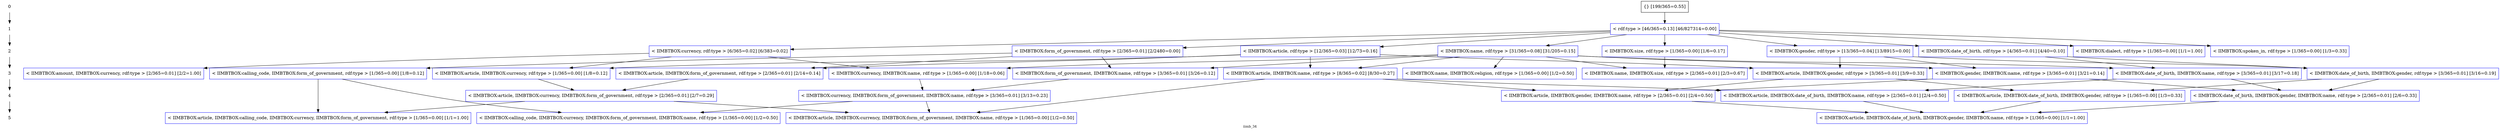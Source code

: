digraph iimb_34 {
  {
    rank=same;
    node_r0 [label="0", shape="plaintext"];
    node_n97d170e1550eee4afc0af065b78cda302a97674c [color="black", label="{} [199/365=0.55]", shape="rectangle", style="solid"];
  }
  {
    rank=same;
    node_r1 [label="1", shape="plaintext"];
    node_n3c197cb1f6842dc41aa48dc8b9032284bcf39a27 [color="blue", label="< rdf:type > [46/365=0.13] [46/827314=0.00]", shape="rectangle", style="solid"];
  }
  {
    rank=same;
    node_r2 [label="2", shape="plaintext"];
    node_nc2c6a832113450f98f454fe5aca8e1352d2f13d7 [color="blue", label="< IIMBTBOX:article, rdf:type > [12/365=0.03] [12/73=0.16]", shape="rectangle", style="solid"];
    node_n76925b9967b455dafe672dbc3e6378f92b41ff12 [color="blue", label="< IIMBTBOX:currency, rdf:type > [6/365=0.02] [6/383=0.02]", shape="rectangle", style="solid"];
    node_ncced4fd2310948c307f4c5ae44e6ac2b6e259bad [color="blue", label="< IIMBTBOX:date_of_birth, rdf:type > [4/365=0.01] [4/40=0.10]", shape="rectangle", style="solid"];
    node_nac14d0f446ebf05f8285b71b6a5e3a3a41bf70d9 [color="blue", label="< IIMBTBOX:dialect, rdf:type > [1/365=0.00] [1/1=1.00]", shape="rectangle", style="solid"];
    node_n15f21d2766a7b3efdc77592d15d0c984b26f857a [color="blue", label="< IIMBTBOX:form_of_government, rdf:type > [2/365=0.01] [2/2480=0.00]", shape="rectangle", style="solid"];
    node_n66d8b5a077431b2b6237dedbf7cdb3a75d7b2f4c [color="blue", label="< IIMBTBOX:gender, rdf:type > [13/365=0.04] [13/8915=0.00]", shape="rectangle", style="solid"];
    node_n80bb4dd36e016f9285a39311cf8a75356e62accd [color="blue", label="< IIMBTBOX:name, rdf:type > [31/365=0.08] [31/205=0.15]", shape="rectangle", style="solid"];
    node_nfa251487da74df95ee20250ecaf6d9f4f9cc0e81 [color="blue", label="< IIMBTBOX:size, rdf:type > [1/365=0.00] [1/6=0.17]", shape="rectangle", style="solid"];
    node_nd31f85a96ae626525719c53d5d2ba6caca661d18 [color="blue", label="< IIMBTBOX:spoken_in, rdf:type > [1/365=0.00] [1/3=0.33]", shape="rectangle", style="solid"];
  }
  {
    rank=same;
    node_r3 [label="3", shape="plaintext"];
    node_n5771e5bfcf9fc075809e075912c0df4754cf5039 [color="blue", label="< IIMBTBOX:amount, IIMBTBOX:currency, rdf:type > [2/365=0.01] [2/2=1.00]", shape="rectangle", style="solid"];
    node_n11c1dd5e9a6d8206b0814410cc7ded00223933cc [color="blue", label="< IIMBTBOX:article, IIMBTBOX:currency, rdf:type > [1/365=0.00] [1/8=0.12]", shape="rectangle", style="solid"];
    node_n58d4556bf2e115803f15f42168df2698e170f40e [color="blue", label="< IIMBTBOX:article, IIMBTBOX:form_of_government, rdf:type > [2/365=0.01] [2/14=0.14]", shape="rectangle", style="solid"];
    node_n0cd72f9b4147a2bfd913d455a877964a980f909f [color="blue", label="< IIMBTBOX:article, IIMBTBOX:gender, rdf:type > [3/365=0.01] [3/9=0.33]", shape="rectangle", style="solid"];
    node_n2a6578f22a81833da3ebf8c90430904bb81f93e0 [color="blue", label="< IIMBTBOX:article, IIMBTBOX:name, rdf:type > [8/365=0.02] [8/30=0.27]", shape="rectangle", style="solid"];
    node_na903977e06dfc4f15e87cd50fe206427a11b478e [color="blue", label="< IIMBTBOX:calling_code, IIMBTBOX:form_of_government, rdf:type > [1/365=0.00] [1/8=0.12]", shape="rectangle", style="solid"];
    node_ne011c73957338b5603cffa07ac0490c3b5cb3ac5 [color="blue", label="< IIMBTBOX:currency, IIMBTBOX:name, rdf:type > [1/365=0.00] [1/18=0.06]", shape="rectangle", style="solid"];
    node_n9d37a1753a5f3c0d1b0fcff0f4774db88b5f8124 [color="blue", label="< IIMBTBOX:date_of_birth, IIMBTBOX:gender, rdf:type > [3/365=0.01] [3/16=0.19]", shape="rectangle", style="solid"];
    node_n6d997bf3f65f6b45c1669f7b901ff9408ded48b4 [color="blue", label="< IIMBTBOX:date_of_birth, IIMBTBOX:name, rdf:type > [3/365=0.01] [3/17=0.18]", shape="rectangle", style="solid"];
    node_nbb55f02aee32bdf6f24e750b78acc7b8f71f48d7 [color="blue", label="< IIMBTBOX:form_of_government, IIMBTBOX:name, rdf:type > [3/365=0.01] [3/26=0.12]", shape="rectangle", style="solid"];
    node_nb6bb00779966ea30ad14fb580c15644aa366a1f9 [color="blue", label="< IIMBTBOX:gender, IIMBTBOX:name, rdf:type > [3/365=0.01] [3/21=0.14]", shape="rectangle", style="solid"];
    node_nfbcdb6bcb4d30e70250720efde16269f004d4e01 [color="blue", label="< IIMBTBOX:name, IIMBTBOX:religion, rdf:type > [1/365=0.00] [1/2=0.50]", shape="rectangle", style="solid"];
    node_n1452a67eae7ddfffd3e23b5b39fc0d4307216ba3 [color="blue", label="< IIMBTBOX:name, IIMBTBOX:size, rdf:type > [2/365=0.01] [2/3=0.67]", shape="rectangle", style="solid"];
  }
  {
    rank=same;
    node_r4 [label="4", shape="plaintext"];
    node_n38cefea00a6e88e1410357cf17b37e0ce5a498bf [color="blue", label="< IIMBTBOX:article, IIMBTBOX:currency, IIMBTBOX:form_of_government, rdf:type > [2/365=0.01] [2/7=0.29]", shape="rectangle", style="solid"];
    node_neb9eb3948f9ce4a31e81bab1676569084a0eca29 [color="blue", label="< IIMBTBOX:article, IIMBTBOX:date_of_birth, IIMBTBOX:gender, rdf:type > [1/365=0.00] [1/3=0.33]", shape="rectangle", style="solid"];
    node_nadc7eafa264e3ebf81f92c542438d80e0cba187c [color="blue", label="< IIMBTBOX:article, IIMBTBOX:date_of_birth, IIMBTBOX:name, rdf:type > [2/365=0.01] [2/4=0.50]", shape="rectangle", style="solid"];
    node_n1a30bbfa3129970d10066080b4b1cd7a03cc28f5 [color="blue", label="< IIMBTBOX:article, IIMBTBOX:gender, IIMBTBOX:name, rdf:type > [2/365=0.01] [2/4=0.50]", shape="rectangle", style="solid"];
    node_n28f8faafcd7cb766a92477453758733bea20a2a7 [color="blue", label="< IIMBTBOX:currency, IIMBTBOX:form_of_government, IIMBTBOX:name, rdf:type > [3/365=0.01] [3/13=0.23]", shape="rectangle", style="solid"];
    node_n9a01af8b9f9e680022fb7cacc76d2740a3dbec58 [color="blue", label="< IIMBTBOX:date_of_birth, IIMBTBOX:gender, IIMBTBOX:name, rdf:type > [2/365=0.01] [2/6=0.33]", shape="rectangle", style="solid"];
  }
  {
    rank=same;
    node_r5 [label="5", shape="plaintext"];
    node_n76f7e768067a0001fd291f9370b799ec2a3d5115 [color="blue", label="< IIMBTBOX:article, IIMBTBOX:calling_code, IIMBTBOX:currency, IIMBTBOX:form_of_government, rdf:type > [1/365=0.00] [1/1=1.00]", shape="rectangle", style="solid"];
    node_n1e4e97b0d9eedbaa39b4f90169f9f247571c93b1 [color="blue", label="< IIMBTBOX:article, IIMBTBOX:currency, IIMBTBOX:form_of_government, IIMBTBOX:name, rdf:type > [1/365=0.00] [1/2=0.50]", shape="rectangle", style="solid"];
    node_n00be97bb3a8e74370a31433e7c14c0939bce38e3 [color="blue", label="< IIMBTBOX:article, IIMBTBOX:date_of_birth, IIMBTBOX:gender, IIMBTBOX:name, rdf:type > [1/365=0.00] [1/1=1.00]", shape="rectangle", style="solid"];
    node_ndedc3ef47c7c1497462c6c3cae1dc008e5fd948a [color="blue", label="< IIMBTBOX:calling_code, IIMBTBOX:currency, IIMBTBOX:form_of_government, IIMBTBOX:name, rdf:type > [1/365=0.00] [1/2=0.50]", shape="rectangle", style="solid"];
  }


  node_r0 -> node_r1 ;
  node_r1 -> node_r2 ;
  node_r2 -> node_r3 ;
  node_r3 -> node_r4 ;
  node_r4 -> node_r5 ;

  node_n76925b9967b455dafe672dbc3e6378f92b41ff12 -> node_n5771e5bfcf9fc075809e075912c0df4754cf5039 [color="black", style="solid"];
  node_n38cefea00a6e88e1410357cf17b37e0ce5a498bf -> node_n76f7e768067a0001fd291f9370b799ec2a3d5115 [color="black", style="solid"];
  node_na903977e06dfc4f15e87cd50fe206427a11b478e -> node_n76f7e768067a0001fd291f9370b799ec2a3d5115 [color="black", style="solid"];
  node_n38cefea00a6e88e1410357cf17b37e0ce5a498bf -> node_n1e4e97b0d9eedbaa39b4f90169f9f247571c93b1 [color="black", style="solid"];
  node_n2a6578f22a81833da3ebf8c90430904bb81f93e0 -> node_n1e4e97b0d9eedbaa39b4f90169f9f247571c93b1 [color="black", style="solid"];
  node_n28f8faafcd7cb766a92477453758733bea20a2a7 -> node_n1e4e97b0d9eedbaa39b4f90169f9f247571c93b1 [color="black", style="solid"];
  node_n11c1dd5e9a6d8206b0814410cc7ded00223933cc -> node_n38cefea00a6e88e1410357cf17b37e0ce5a498bf [color="black", style="solid"];
  node_n58d4556bf2e115803f15f42168df2698e170f40e -> node_n38cefea00a6e88e1410357cf17b37e0ce5a498bf [color="black", style="solid"];
  node_nc2c6a832113450f98f454fe5aca8e1352d2f13d7 -> node_n11c1dd5e9a6d8206b0814410cc7ded00223933cc [color="black", style="solid"];
  node_n76925b9967b455dafe672dbc3e6378f92b41ff12 -> node_n11c1dd5e9a6d8206b0814410cc7ded00223933cc [color="black", style="solid"];
  node_neb9eb3948f9ce4a31e81bab1676569084a0eca29 -> node_n00be97bb3a8e74370a31433e7c14c0939bce38e3 [color="black", style="solid"];
  node_nadc7eafa264e3ebf81f92c542438d80e0cba187c -> node_n00be97bb3a8e74370a31433e7c14c0939bce38e3 [color="black", style="solid"];
  node_n1a30bbfa3129970d10066080b4b1cd7a03cc28f5 -> node_n00be97bb3a8e74370a31433e7c14c0939bce38e3 [color="black", style="solid"];
  node_n9a01af8b9f9e680022fb7cacc76d2740a3dbec58 -> node_n00be97bb3a8e74370a31433e7c14c0939bce38e3 [color="black", style="solid"];
  node_n0cd72f9b4147a2bfd913d455a877964a980f909f -> node_neb9eb3948f9ce4a31e81bab1676569084a0eca29 [color="black", style="solid"];
  node_n9d37a1753a5f3c0d1b0fcff0f4774db88b5f8124 -> node_neb9eb3948f9ce4a31e81bab1676569084a0eca29 [color="black", style="solid"];
  node_n2a6578f22a81833da3ebf8c90430904bb81f93e0 -> node_nadc7eafa264e3ebf81f92c542438d80e0cba187c [color="black", style="solid"];
  node_n6d997bf3f65f6b45c1669f7b901ff9408ded48b4 -> node_nadc7eafa264e3ebf81f92c542438d80e0cba187c [color="black", style="solid"];
  node_nc2c6a832113450f98f454fe5aca8e1352d2f13d7 -> node_n58d4556bf2e115803f15f42168df2698e170f40e [color="black", style="solid"];
  node_n15f21d2766a7b3efdc77592d15d0c984b26f857a -> node_n58d4556bf2e115803f15f42168df2698e170f40e [color="black", style="solid"];
  node_n0cd72f9b4147a2bfd913d455a877964a980f909f -> node_n1a30bbfa3129970d10066080b4b1cd7a03cc28f5 [color="black", style="solid"];
  node_n2a6578f22a81833da3ebf8c90430904bb81f93e0 -> node_n1a30bbfa3129970d10066080b4b1cd7a03cc28f5 [color="black", style="solid"];
  node_nb6bb00779966ea30ad14fb580c15644aa366a1f9 -> node_n1a30bbfa3129970d10066080b4b1cd7a03cc28f5 [color="black", style="solid"];
  node_nc2c6a832113450f98f454fe5aca8e1352d2f13d7 -> node_n0cd72f9b4147a2bfd913d455a877964a980f909f [color="black", style="solid"];
  node_n66d8b5a077431b2b6237dedbf7cdb3a75d7b2f4c -> node_n0cd72f9b4147a2bfd913d455a877964a980f909f [color="black", style="solid"];
  node_nc2c6a832113450f98f454fe5aca8e1352d2f13d7 -> node_n2a6578f22a81833da3ebf8c90430904bb81f93e0 [color="black", style="solid"];
  node_n80bb4dd36e016f9285a39311cf8a75356e62accd -> node_n2a6578f22a81833da3ebf8c90430904bb81f93e0 [color="black", style="solid"];
  node_n3c197cb1f6842dc41aa48dc8b9032284bcf39a27 -> node_nc2c6a832113450f98f454fe5aca8e1352d2f13d7 [color="black", style="solid"];
  node_na903977e06dfc4f15e87cd50fe206427a11b478e -> node_ndedc3ef47c7c1497462c6c3cae1dc008e5fd948a [color="black", style="solid"];
  node_n28f8faafcd7cb766a92477453758733bea20a2a7 -> node_ndedc3ef47c7c1497462c6c3cae1dc008e5fd948a [color="black", style="solid"];
  node_n15f21d2766a7b3efdc77592d15d0c984b26f857a -> node_na903977e06dfc4f15e87cd50fe206427a11b478e [color="black", style="solid"];
  node_ne011c73957338b5603cffa07ac0490c3b5cb3ac5 -> node_n28f8faafcd7cb766a92477453758733bea20a2a7 [color="black", style="solid"];
  node_nbb55f02aee32bdf6f24e750b78acc7b8f71f48d7 -> node_n28f8faafcd7cb766a92477453758733bea20a2a7 [color="black", style="solid"];
  node_n76925b9967b455dafe672dbc3e6378f92b41ff12 -> node_ne011c73957338b5603cffa07ac0490c3b5cb3ac5 [color="black", style="solid"];
  node_n80bb4dd36e016f9285a39311cf8a75356e62accd -> node_ne011c73957338b5603cffa07ac0490c3b5cb3ac5 [color="black", style="solid"];
  node_n3c197cb1f6842dc41aa48dc8b9032284bcf39a27 -> node_n76925b9967b455dafe672dbc3e6378f92b41ff12 [color="black", style="solid"];
  node_n9d37a1753a5f3c0d1b0fcff0f4774db88b5f8124 -> node_n9a01af8b9f9e680022fb7cacc76d2740a3dbec58 [color="black", style="solid"];
  node_n6d997bf3f65f6b45c1669f7b901ff9408ded48b4 -> node_n9a01af8b9f9e680022fb7cacc76d2740a3dbec58 [color="black", style="solid"];
  node_nb6bb00779966ea30ad14fb580c15644aa366a1f9 -> node_n9a01af8b9f9e680022fb7cacc76d2740a3dbec58 [color="black", style="solid"];
  node_ncced4fd2310948c307f4c5ae44e6ac2b6e259bad -> node_n9d37a1753a5f3c0d1b0fcff0f4774db88b5f8124 [color="black", style="solid"];
  node_n66d8b5a077431b2b6237dedbf7cdb3a75d7b2f4c -> node_n9d37a1753a5f3c0d1b0fcff0f4774db88b5f8124 [color="black", style="solid"];
  node_ncced4fd2310948c307f4c5ae44e6ac2b6e259bad -> node_n6d997bf3f65f6b45c1669f7b901ff9408ded48b4 [color="black", style="solid"];
  node_n80bb4dd36e016f9285a39311cf8a75356e62accd -> node_n6d997bf3f65f6b45c1669f7b901ff9408ded48b4 [color="black", style="solid"];
  node_n3c197cb1f6842dc41aa48dc8b9032284bcf39a27 -> node_ncced4fd2310948c307f4c5ae44e6ac2b6e259bad [color="black", style="solid"];
  node_n3c197cb1f6842dc41aa48dc8b9032284bcf39a27 -> node_nac14d0f446ebf05f8285b71b6a5e3a3a41bf70d9 [color="black", style="solid"];
  node_n15f21d2766a7b3efdc77592d15d0c984b26f857a -> node_nbb55f02aee32bdf6f24e750b78acc7b8f71f48d7 [color="black", style="solid"];
  node_n80bb4dd36e016f9285a39311cf8a75356e62accd -> node_nbb55f02aee32bdf6f24e750b78acc7b8f71f48d7 [color="black", style="solid"];
  node_n3c197cb1f6842dc41aa48dc8b9032284bcf39a27 -> node_n15f21d2766a7b3efdc77592d15d0c984b26f857a [color="black", style="solid"];
  node_n66d8b5a077431b2b6237dedbf7cdb3a75d7b2f4c -> node_nb6bb00779966ea30ad14fb580c15644aa366a1f9 [color="black", style="solid"];
  node_n80bb4dd36e016f9285a39311cf8a75356e62accd -> node_nb6bb00779966ea30ad14fb580c15644aa366a1f9 [color="black", style="solid"];
  node_n3c197cb1f6842dc41aa48dc8b9032284bcf39a27 -> node_n66d8b5a077431b2b6237dedbf7cdb3a75d7b2f4c [color="black", style="solid"];
  node_n80bb4dd36e016f9285a39311cf8a75356e62accd -> node_nfbcdb6bcb4d30e70250720efde16269f004d4e01 [color="black", style="solid"];
  node_n80bb4dd36e016f9285a39311cf8a75356e62accd -> node_n1452a67eae7ddfffd3e23b5b39fc0d4307216ba3 [color="black", style="solid"];
  node_nfa251487da74df95ee20250ecaf6d9f4f9cc0e81 -> node_n1452a67eae7ddfffd3e23b5b39fc0d4307216ba3 [color="black", style="solid"];
  node_n3c197cb1f6842dc41aa48dc8b9032284bcf39a27 -> node_n80bb4dd36e016f9285a39311cf8a75356e62accd [color="black", style="solid"];
  node_n3c197cb1f6842dc41aa48dc8b9032284bcf39a27 -> node_nfa251487da74df95ee20250ecaf6d9f4f9cc0e81 [color="black", style="solid"];
  node_n3c197cb1f6842dc41aa48dc8b9032284bcf39a27 -> node_nd31f85a96ae626525719c53d5d2ba6caca661d18 [color="black", style="solid"];
  node_n97d170e1550eee4afc0af065b78cda302a97674c -> node_n3c197cb1f6842dc41aa48dc8b9032284bcf39a27 [color="black", style="solid"];

  charset="UTF-8"
  fontsize="11.0"
  label="iimb_34"
  overlap="false"
}
